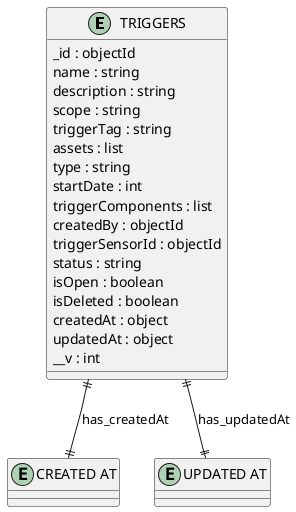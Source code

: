 @startuml TRIGGERS_Diagram

entity "TRIGGERS" as TRIGGERS {
  _id : objectId
  name : string
  description : string
  scope : string
  triggerTag : string
  assets : list
  type : string
  startDate : int
  triggerComponents : list
  createdBy : objectId
  triggerSensorId : objectId
  status : string
  isOpen : boolean
  isDeleted : boolean
  createdAt : object
  updatedAt : object
  __v : int
}

entity "CREATED AT" as CREATED_AT {
}

entity "UPDATED AT" as UPDATED_AT {
}

' // Relationships
TRIGGERS ||--|| CREATED_AT : has_createdAt
TRIGGERS ||--|| UPDATED_AT : has_updatedAt
@enduml